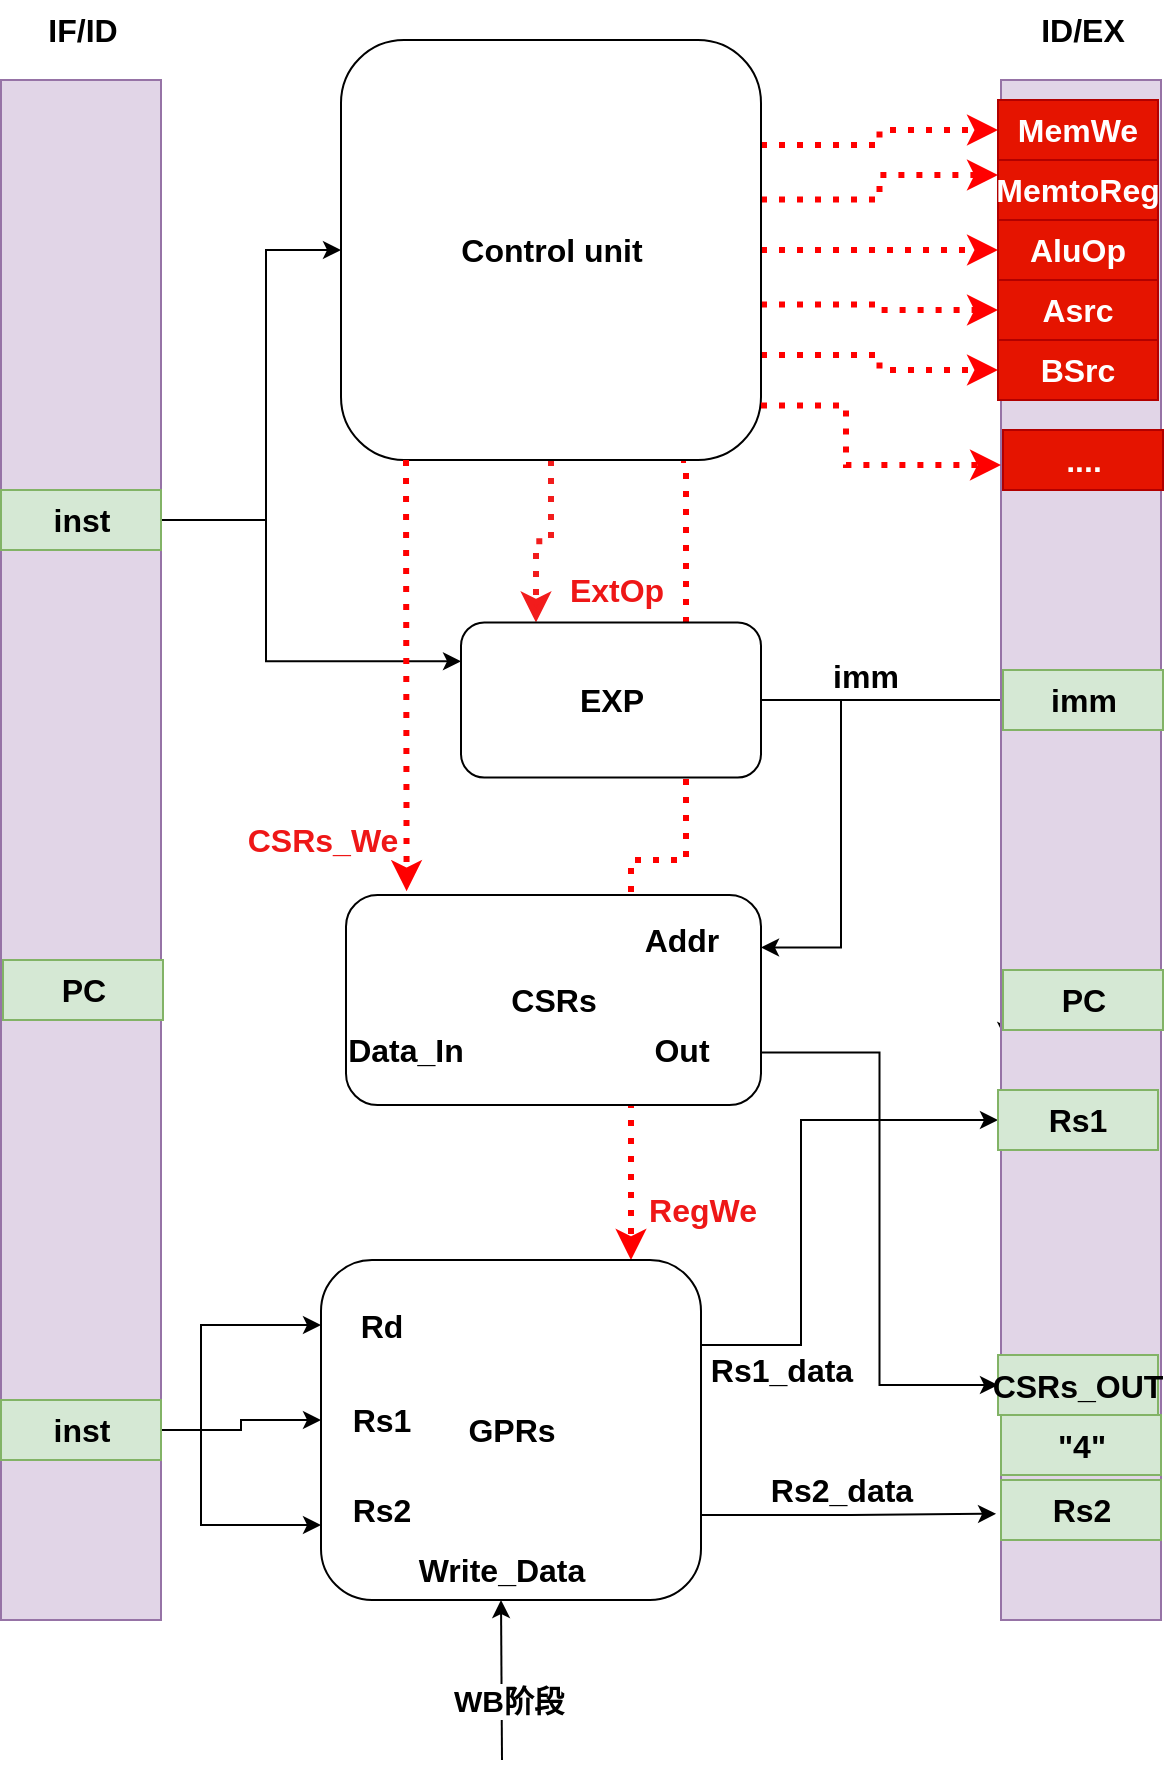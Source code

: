 <mxfile version="27.0.3">
  <diagram name="第 1 页" id="VOkIYmLCU_UH092S_XZs">
    <mxGraphModel dx="2296" dy="1251" grid="1" gridSize="10" guides="1" tooltips="1" connect="1" arrows="1" fold="1" page="1" pageScale="1" pageWidth="945" pageHeight="462" math="0" shadow="0">
      <root>
        <mxCell id="0" />
        <mxCell id="1" parent="0" />
        <mxCell id="xZLbCJLQWq1B9pXjwHZI-57" style="edgeStyle=orthogonalEdgeStyle;rounded=0;orthogonalLoop=1;jettySize=auto;html=1;exitX=0.5;exitY=1;exitDx=0;exitDy=0;entryX=0.25;entryY=0;entryDx=0;entryDy=0;strokeColor=#f21c1c;fontSize=16;fontStyle=1;strokeWidth=3;dashed=1;dashPattern=1 2;movable=1;resizable=1;rotatable=1;deletable=1;editable=1;locked=0;connectable=1;" edge="1" parent="1" source="xZLbCJLQWq1B9pXjwHZI-64" target="xZLbCJLQWq1B9pXjwHZI-75">
          <mxGeometry relative="1" as="geometry">
            <mxPoint x="495" y="240" as="sourcePoint" />
          </mxGeometry>
        </mxCell>
        <mxCell id="xZLbCJLQWq1B9pXjwHZI-58" style="edgeStyle=orthogonalEdgeStyle;rounded=0;orthogonalLoop=1;jettySize=auto;html=1;exitX=0.75;exitY=1;exitDx=0;exitDy=0;exitPerimeter=0;entryX=0.75;entryY=0;entryDx=0;entryDy=0;dashed=1;dashPattern=1 2;strokeWidth=3;strokeColor=#FF0000;movable=1;resizable=1;rotatable=1;deletable=1;editable=1;locked=0;connectable=1;" edge="1" parent="1">
          <mxGeometry relative="1" as="geometry">
            <mxPoint x="557.5" y="230" as="sourcePoint" />
            <mxPoint x="532.5" y="630" as="targetPoint" />
            <Array as="points">
              <mxPoint x="560" y="230" />
              <mxPoint x="560" y="430" />
              <mxPoint x="533" y="430" />
            </Array>
          </mxGeometry>
        </mxCell>
        <mxCell id="xZLbCJLQWq1B9pXjwHZI-59" style="edgeStyle=orthogonalEdgeStyle;rounded=0;orthogonalLoop=1;jettySize=auto;html=1;exitX=1;exitY=0.25;exitDx=0;exitDy=0;exitPerimeter=0;entryX=0;entryY=0.5;entryDx=0;entryDy=0;dashed=1;dashPattern=1 2;strokeWidth=3;strokeColor=#FF0000;movable=1;resizable=1;rotatable=1;deletable=1;editable=1;locked=0;connectable=1;" edge="1" parent="1" source="xZLbCJLQWq1B9pXjwHZI-64" target="xZLbCJLQWq1B9pXjwHZI-84">
          <mxGeometry relative="1" as="geometry" />
        </mxCell>
        <mxCell id="xZLbCJLQWq1B9pXjwHZI-60" style="edgeStyle=orthogonalEdgeStyle;rounded=0;orthogonalLoop=1;jettySize=auto;html=1;exitX=1;exitY=0.38;exitDx=0;exitDy=0;exitPerimeter=0;entryX=0;entryY=0.25;entryDx=0;entryDy=0;dashed=1;dashPattern=1 2;strokeWidth=3;strokeColor=#FF0000;movable=1;resizable=1;rotatable=1;deletable=1;editable=1;locked=0;connectable=1;" edge="1" parent="1" source="xZLbCJLQWq1B9pXjwHZI-64" target="xZLbCJLQWq1B9pXjwHZI-85">
          <mxGeometry relative="1" as="geometry" />
        </mxCell>
        <mxCell id="xZLbCJLQWq1B9pXjwHZI-61" style="edgeStyle=orthogonalEdgeStyle;rounded=0;orthogonalLoop=1;jettySize=auto;html=1;exitX=1;exitY=0.5;exitDx=0;exitDy=0;exitPerimeter=0;entryX=0;entryY=0.5;entryDx=0;entryDy=0;dashed=1;dashPattern=1 2;strokeWidth=3;strokeColor=#FF0000;movable=1;resizable=1;rotatable=1;deletable=1;editable=1;locked=0;connectable=1;" edge="1" parent="1" source="xZLbCJLQWq1B9pXjwHZI-64" target="xZLbCJLQWq1B9pXjwHZI-86">
          <mxGeometry relative="1" as="geometry" />
        </mxCell>
        <mxCell id="xZLbCJLQWq1B9pXjwHZI-62" style="edgeStyle=orthogonalEdgeStyle;rounded=0;orthogonalLoop=1;jettySize=auto;html=1;exitX=1;exitY=0.63;exitDx=0;exitDy=0;exitPerimeter=0;entryX=0;entryY=0.5;entryDx=0;entryDy=0;dashed=1;dashPattern=1 2;strokeWidth=3;strokeColor=#FF0000;movable=1;resizable=1;rotatable=1;deletable=1;editable=1;locked=0;connectable=1;" edge="1" parent="1" source="xZLbCJLQWq1B9pXjwHZI-64" target="xZLbCJLQWq1B9pXjwHZI-103">
          <mxGeometry relative="1" as="geometry" />
        </mxCell>
        <mxCell id="xZLbCJLQWq1B9pXjwHZI-63" style="edgeStyle=orthogonalEdgeStyle;rounded=0;orthogonalLoop=1;jettySize=auto;html=1;exitX=1;exitY=0.75;exitDx=0;exitDy=0;exitPerimeter=0;entryX=0;entryY=0.5;entryDx=0;entryDy=0;dashed=1;dashPattern=1 2;strokeWidth=3;strokeColor=#FF0000;movable=1;resizable=1;rotatable=1;deletable=1;editable=1;locked=0;connectable=1;" edge="1" parent="1" source="xZLbCJLQWq1B9pXjwHZI-64" target="xZLbCJLQWq1B9pXjwHZI-104">
          <mxGeometry relative="1" as="geometry" />
        </mxCell>
        <mxCell id="xZLbCJLQWq1B9pXjwHZI-64" value="Control unit" style="rounded=1;whiteSpace=wrap;html=1;fontSize=16;points=[[0,0,0,0,0],[0,0.25,0,0,0],[0,0.5,0,0,0],[0,0.75,0,0,0],[0,1,0,0,0],[0.25,0,0,0,0],[0.25,1,0,0,0],[0.5,0,0,0,0],[0.5,1,0,0,0],[0.75,0,0,0,0],[0.75,1,0,0,0],[1,0,0,0,0],[1,0.13,0,0,0],[1,0.25,0,0,0],[1,0.38,0,0,0],[1,0.5,0,0,0],[1,0.63,0,0,0],[1,0.75,0,0,0],[1,0.87,0,0,0],[1,1,0,0,0]];fontStyle=1;movable=1;resizable=1;rotatable=1;deletable=1;editable=1;locked=0;connectable=1;" vertex="1" parent="1">
          <mxGeometry x="387.5" y="20" width="210" height="210" as="geometry" />
        </mxCell>
        <mxCell id="xZLbCJLQWq1B9pXjwHZI-65" style="edgeStyle=orthogonalEdgeStyle;rounded=0;orthogonalLoop=1;jettySize=auto;html=1;exitX=1;exitY=0.5;exitDx=0;exitDy=0;entryX=0;entryY=0.5;entryDx=0;entryDy=0;fontSize=16;fontStyle=1;movable=1;resizable=1;rotatable=1;deletable=1;editable=1;locked=0;connectable=1;" edge="1" parent="1" source="xZLbCJLQWq1B9pXjwHZI-90" target="xZLbCJLQWq1B9pXjwHZI-64">
          <mxGeometry relative="1" as="geometry">
            <Array as="points">
              <mxPoint x="350" y="260" />
              <mxPoint x="350" y="125" />
            </Array>
          </mxGeometry>
        </mxCell>
        <mxCell id="xZLbCJLQWq1B9pXjwHZI-66" style="edgeStyle=orthogonalEdgeStyle;rounded=0;orthogonalLoop=1;jettySize=auto;html=1;exitX=1;exitY=0.25;exitDx=0;exitDy=0;entryX=0;entryY=0.5;entryDx=0;entryDy=0;movable=1;resizable=1;rotatable=1;deletable=1;editable=1;locked=0;connectable=1;" edge="1" parent="1" source="xZLbCJLQWq1B9pXjwHZI-67" target="xZLbCJLQWq1B9pXjwHZI-82">
          <mxGeometry relative="1" as="geometry">
            <Array as="points">
              <mxPoint x="617.5" y="673" />
              <mxPoint x="617.5" y="560" />
            </Array>
          </mxGeometry>
        </mxCell>
        <mxCell id="xZLbCJLQWq1B9pXjwHZI-67" value="GPRs" style="rounded=1;whiteSpace=wrap;html=1;fontSize=16;fontStyle=1;movable=1;resizable=1;rotatable=1;deletable=1;editable=1;locked=0;connectable=1;" vertex="1" parent="1">
          <mxGeometry x="377.5" y="630" width="190" height="170" as="geometry" />
        </mxCell>
        <mxCell id="xZLbCJLQWq1B9pXjwHZI-68" value="Rd" style="text;html=1;align=center;verticalAlign=middle;whiteSpace=wrap;rounded=0;fontSize=16;fontStyle=1;movable=1;resizable=1;rotatable=1;deletable=1;editable=1;locked=0;connectable=1;" vertex="1" parent="1">
          <mxGeometry x="377.5" y="647.5" width="60" height="30" as="geometry" />
        </mxCell>
        <mxCell id="xZLbCJLQWq1B9pXjwHZI-69" value="Rs1" style="text;html=1;align=center;verticalAlign=middle;whiteSpace=wrap;rounded=0;fontSize=16;fontStyle=1;movable=1;resizable=1;rotatable=1;deletable=1;editable=1;locked=0;connectable=1;" vertex="1" parent="1">
          <mxGeometry x="377.5" y="695" width="60" height="30" as="geometry" />
        </mxCell>
        <mxCell id="xZLbCJLQWq1B9pXjwHZI-70" value="Rs2" style="text;html=1;align=center;verticalAlign=middle;whiteSpace=wrap;rounded=0;fontSize=16;fontStyle=1;movable=1;resizable=1;rotatable=1;deletable=1;editable=1;locked=0;connectable=1;" vertex="1" parent="1">
          <mxGeometry x="377.5" y="740" width="60" height="30" as="geometry" />
        </mxCell>
        <mxCell id="xZLbCJLQWq1B9pXjwHZI-71" value="Rs2_data" style="text;html=1;align=center;verticalAlign=middle;whiteSpace=wrap;rounded=0;fontSize=16;fontStyle=1;movable=1;resizable=1;rotatable=1;deletable=1;editable=1;locked=0;connectable=1;" vertex="1" parent="1">
          <mxGeometry x="607.5" y="730" width="60" height="30" as="geometry" />
        </mxCell>
        <mxCell id="xZLbCJLQWq1B9pXjwHZI-72" value="Rs1_data" style="text;html=1;align=center;verticalAlign=middle;whiteSpace=wrap;rounded=0;fontSize=16;fontStyle=1;movable=1;resizable=1;rotatable=1;deletable=1;editable=1;locked=0;connectable=1;" vertex="1" parent="1">
          <mxGeometry x="577.5" y="670" width="60" height="30" as="geometry" />
        </mxCell>
        <mxCell id="xZLbCJLQWq1B9pXjwHZI-73" style="edgeStyle=orthogonalEdgeStyle;rounded=0;orthogonalLoop=1;jettySize=auto;html=1;exitX=1;exitY=0.5;exitDx=0;exitDy=0;fontSize=16;entryX=0;entryY=0.5;entryDx=0;entryDy=0;fontStyle=1;movable=1;resizable=1;rotatable=1;deletable=1;editable=1;locked=0;connectable=1;" edge="1" parent="1" source="xZLbCJLQWq1B9pXjwHZI-75">
          <mxGeometry relative="1" as="geometry">
            <mxPoint x="720" y="520" as="targetPoint" />
          </mxGeometry>
        </mxCell>
        <mxCell id="xZLbCJLQWq1B9pXjwHZI-74" style="edgeStyle=orthogonalEdgeStyle;rounded=0;orthogonalLoop=1;jettySize=auto;html=1;exitX=1;exitY=0.5;exitDx=0;exitDy=0;entryX=1;entryY=0.25;entryDx=0;entryDy=0;movable=1;resizable=1;rotatable=1;deletable=1;editable=1;locked=0;connectable=1;" edge="1" parent="1" source="xZLbCJLQWq1B9pXjwHZI-75" target="xZLbCJLQWq1B9pXjwHZI-95">
          <mxGeometry relative="1" as="geometry">
            <Array as="points">
              <mxPoint x="637.5" y="350" />
              <mxPoint x="637.5" y="474" />
            </Array>
          </mxGeometry>
        </mxCell>
        <mxCell id="xZLbCJLQWq1B9pXjwHZI-75" value="EXP" style="rounded=1;whiteSpace=wrap;html=1;fontSize=16;fontStyle=1;movable=1;resizable=1;rotatable=1;deletable=1;editable=1;locked=0;connectable=1;" vertex="1" parent="1">
          <mxGeometry x="447.5" y="311.25" width="150" height="77.5" as="geometry" />
        </mxCell>
        <mxCell id="xZLbCJLQWq1B9pXjwHZI-76" value="ExtOp" style="text;html=1;align=center;verticalAlign=middle;resizable=1;points=[];autosize=1;strokeColor=none;fillColor=none;fontColor=#ee1717;fontSize=16;fontStyle=1;movable=1;rotatable=1;deletable=1;editable=1;locked=0;connectable=1;" vertex="1" parent="1">
          <mxGeometry x="490" y="280" width="70" height="30" as="geometry" />
        </mxCell>
        <mxCell id="xZLbCJLQWq1B9pXjwHZI-77" value="imm" style="text;html=1;align=center;verticalAlign=middle;whiteSpace=wrap;rounded=0;fontSize=16;fontStyle=1;movable=1;resizable=1;rotatable=1;deletable=1;editable=1;locked=0;connectable=1;" vertex="1" parent="1">
          <mxGeometry x="620" y="322.5" width="60" height="30" as="geometry" />
        </mxCell>
        <mxCell id="xZLbCJLQWq1B9pXjwHZI-78" style="edgeStyle=orthogonalEdgeStyle;rounded=0;orthogonalLoop=1;jettySize=auto;html=1;exitX=1;exitY=0.5;exitDx=0;exitDy=0;entryX=0;entryY=0.25;entryDx=0;entryDy=0;fontSize=16;fontStyle=1;movable=1;resizable=1;rotatable=1;deletable=1;editable=1;locked=0;connectable=1;" edge="1" parent="1" source="xZLbCJLQWq1B9pXjwHZI-90" target="xZLbCJLQWq1B9pXjwHZI-75">
          <mxGeometry relative="1" as="geometry">
            <Array as="points">
              <mxPoint x="350" y="260" />
              <mxPoint x="350" y="331" />
            </Array>
          </mxGeometry>
        </mxCell>
        <mxCell id="xZLbCJLQWq1B9pXjwHZI-79" value="" style="rounded=0;whiteSpace=wrap;html=1;fontSize=16;fillColor=#e1d5e7;strokeColor=#9673a6;container=0;fontStyle=1;movable=1;resizable=1;rotatable=1;deletable=1;editable=1;locked=0;connectable=1;" vertex="1" parent="1">
          <mxGeometry x="717.5" y="40" width="80" height="770" as="geometry" />
        </mxCell>
        <mxCell id="xZLbCJLQWq1B9pXjwHZI-80" value="ID/EX" style="text;html=1;align=center;verticalAlign=middle;resizable=1;points=[];autosize=1;strokeColor=none;fillColor=none;fontSize=16;container=0;fontStyle=1;movable=1;rotatable=1;deletable=1;editable=1;locked=0;connectable=1;" vertex="1" parent="1">
          <mxGeometry x="722.5" width="70" height="30" as="geometry" />
        </mxCell>
        <mxCell id="xZLbCJLQWq1B9pXjwHZI-81" value="imm" style="rounded=0;whiteSpace=wrap;html=1;fontSize=16;fillColor=#d5e8d4;strokeColor=#82b366;container=0;fontStyle=1;movable=1;resizable=1;rotatable=1;deletable=1;editable=1;locked=0;connectable=1;" vertex="1" parent="1">
          <mxGeometry x="718.5" y="335" width="80" height="30" as="geometry" />
        </mxCell>
        <mxCell id="xZLbCJLQWq1B9pXjwHZI-82" value="Rs1" style="rounded=0;whiteSpace=wrap;html=1;fontSize=16;fillColor=#d5e8d4;strokeColor=#82b366;container=0;fontStyle=1;movable=1;resizable=1;rotatable=1;deletable=1;editable=1;locked=0;connectable=1;" vertex="1" parent="1">
          <mxGeometry x="716" y="545" width="80" height="30" as="geometry" />
        </mxCell>
        <mxCell id="xZLbCJLQWq1B9pXjwHZI-83" value="PC" style="rounded=0;whiteSpace=wrap;html=1;fontSize=16;fillColor=#d5e8d4;strokeColor=#82b366;container=0;fontStyle=1;movable=1;resizable=1;rotatable=1;deletable=1;editable=1;locked=0;connectable=1;" vertex="1" parent="1">
          <mxGeometry x="718.5" y="485" width="80" height="30" as="geometry" />
        </mxCell>
        <mxCell id="xZLbCJLQWq1B9pXjwHZI-84" value="&lt;span style=&quot;font-size: 16px;&quot;&gt;&lt;font style=&quot;font-size: 16px;&quot;&gt;MemWe&lt;/font&gt;&lt;/span&gt;" style="rounded=0;whiteSpace=wrap;html=1;fillColor=#e51400;strokeColor=#B20000;fontColor=#ffffff;fontSize=16;fontStyle=1;movable=1;resizable=1;rotatable=1;deletable=1;editable=1;locked=0;connectable=1;" vertex="1" parent="1">
          <mxGeometry x="716" y="50" width="80" height="30" as="geometry" />
        </mxCell>
        <mxCell id="xZLbCJLQWq1B9pXjwHZI-85" value="MemtoReg" style="rounded=0;whiteSpace=wrap;html=1;fillColor=#e51400;strokeColor=#B20000;fontColor=#ffffff;fontSize=16;fontStyle=1;movable=1;resizable=1;rotatable=1;deletable=1;editable=1;locked=0;connectable=1;" vertex="1" parent="1">
          <mxGeometry x="716" y="80" width="80" height="30" as="geometry" />
        </mxCell>
        <mxCell id="xZLbCJLQWq1B9pXjwHZI-86" value="&lt;span style=&quot;font-size: 16px;&quot;&gt;&lt;font style=&quot;font-size: 16px;&quot;&gt;AluOp&lt;/font&gt;&lt;/span&gt;" style="rounded=0;whiteSpace=wrap;html=1;fillColor=#e51400;strokeColor=#B20000;fontColor=#ffffff;fontSize=16;fontStyle=1;movable=1;resizable=1;rotatable=1;deletable=1;editable=1;locked=0;connectable=1;" vertex="1" parent="1">
          <mxGeometry x="716" y="110" width="80" height="30" as="geometry" />
        </mxCell>
        <mxCell id="xZLbCJLQWq1B9pXjwHZI-87" value="RegWe" style="text;html=1;align=center;verticalAlign=middle;resizable=1;points=[];autosize=1;strokeColor=none;fillColor=none;fontColor=#ee1717;fontSize=16;fontStyle=1;movable=1;rotatable=1;deletable=1;editable=1;locked=0;connectable=1;" vertex="1" parent="1">
          <mxGeometry x="527.5" y="590" width="80" height="30" as="geometry" />
        </mxCell>
        <mxCell id="xZLbCJLQWq1B9pXjwHZI-88" value="Write_Data" style="text;html=1;align=center;verticalAlign=middle;whiteSpace=wrap;rounded=0;fontSize=16;fontStyle=1;movable=1;resizable=1;rotatable=1;deletable=1;editable=1;locked=0;connectable=1;" vertex="1" parent="1">
          <mxGeometry x="437.5" y="770" width="60" height="30" as="geometry" />
        </mxCell>
        <mxCell id="xZLbCJLQWq1B9pXjwHZI-89" value="" style="rounded=0;whiteSpace=wrap;html=1;fontSize=16;fillColor=#e1d5e7;strokeColor=#9673a6;container=0;fontStyle=1;movable=1;resizable=1;rotatable=1;deletable=1;editable=1;locked=0;connectable=1;" vertex="1" parent="1">
          <mxGeometry x="217.5" y="40" width="80" height="770" as="geometry" />
        </mxCell>
        <mxCell id="xZLbCJLQWq1B9pXjwHZI-90" value="inst" style="rounded=0;whiteSpace=wrap;html=1;fontSize=16;fillColor=#d5e8d4;strokeColor=#82b366;container=0;fontStyle=1;movable=1;resizable=1;rotatable=1;deletable=1;editable=1;locked=0;connectable=1;" vertex="1" parent="1">
          <mxGeometry x="217.5" y="245" width="80" height="30" as="geometry" />
        </mxCell>
        <mxCell id="xZLbCJLQWq1B9pXjwHZI-91" value="IF/ID" style="text;html=1;align=center;verticalAlign=middle;resizable=1;points=[];autosize=1;strokeColor=none;fillColor=none;fontSize=16;container=0;fontStyle=1;movable=1;rotatable=1;deletable=1;editable=1;locked=0;connectable=1;" vertex="1" parent="1">
          <mxGeometry x="227.5" width="60" height="30" as="geometry" />
        </mxCell>
        <mxCell id="xZLbCJLQWq1B9pXjwHZI-92" value="PC" style="rounded=0;whiteSpace=wrap;html=1;fontSize=16;fillColor=#d5e8d4;strokeColor=#82b366;container=0;fontStyle=1;movable=1;resizable=1;rotatable=1;deletable=1;editable=1;locked=0;connectable=1;" vertex="1" parent="1">
          <mxGeometry x="218.5" y="480" width="80" height="30" as="geometry" />
        </mxCell>
        <mxCell id="xZLbCJLQWq1B9pXjwHZI-93" style="edgeStyle=orthogonalEdgeStyle;rounded=0;orthogonalLoop=1;jettySize=auto;html=1;exitX=1;exitY=0.75;exitDx=0;exitDy=0;entryX=-0.031;entryY=0.931;entryDx=0;entryDy=0;entryPerimeter=0;movable=1;resizable=1;rotatable=1;deletable=1;editable=1;locked=0;connectable=1;" edge="1" parent="1" source="xZLbCJLQWq1B9pXjwHZI-67" target="xZLbCJLQWq1B9pXjwHZI-79">
          <mxGeometry relative="1" as="geometry" />
        </mxCell>
        <mxCell id="xZLbCJLQWq1B9pXjwHZI-94" style="edgeStyle=orthogonalEdgeStyle;rounded=0;orthogonalLoop=1;jettySize=auto;html=1;exitX=1;exitY=0.75;exitDx=0;exitDy=0;entryX=0;entryY=0.5;entryDx=0;entryDy=0;movable=1;resizable=1;rotatable=1;deletable=1;editable=1;locked=0;connectable=1;" edge="1" parent="1" source="xZLbCJLQWq1B9pXjwHZI-95" target="xZLbCJLQWq1B9pXjwHZI-98">
          <mxGeometry relative="1" as="geometry" />
        </mxCell>
        <mxCell id="xZLbCJLQWq1B9pXjwHZI-95" value="&lt;font style=&quot;font-size: 16px;&quot;&gt;&lt;b&gt;CSRs&lt;/b&gt;&lt;/font&gt;" style="rounded=1;whiteSpace=wrap;html=1;movable=1;resizable=1;rotatable=1;deletable=1;editable=1;locked=0;connectable=1;" vertex="1" parent="1">
          <mxGeometry x="390" y="447.5" width="207.5" height="105" as="geometry" />
        </mxCell>
        <mxCell id="xZLbCJLQWq1B9pXjwHZI-96" value="Addr" style="text;html=1;align=center;verticalAlign=middle;whiteSpace=wrap;rounded=0;fontSize=16;fontStyle=1;movable=1;resizable=1;rotatable=1;deletable=1;editable=1;locked=0;connectable=1;" vertex="1" parent="1">
          <mxGeometry x="527.5" y="455" width="60" height="30" as="geometry" />
        </mxCell>
        <mxCell id="xZLbCJLQWq1B9pXjwHZI-97" value="Out" style="text;html=1;align=center;verticalAlign=middle;whiteSpace=wrap;rounded=0;fontSize=16;fontStyle=1;movable=1;resizable=1;rotatable=1;deletable=1;editable=1;locked=0;connectable=1;" vertex="1" parent="1">
          <mxGeometry x="527.5" y="510" width="60" height="30" as="geometry" />
        </mxCell>
        <mxCell id="xZLbCJLQWq1B9pXjwHZI-98" value="CSRs_OUT" style="rounded=0;whiteSpace=wrap;html=1;fontSize=16;fillColor=#d5e8d4;strokeColor=#82b366;container=0;fontStyle=1;movable=1;resizable=1;rotatable=1;deletable=1;editable=1;locked=0;connectable=1;" vertex="1" parent="1">
          <mxGeometry x="716" y="677.5" width="80" height="30" as="geometry" />
        </mxCell>
        <mxCell id="xZLbCJLQWq1B9pXjwHZI-99" value="Rs2" style="rounded=0;whiteSpace=wrap;html=1;fontSize=16;fillColor=#d5e8d4;strokeColor=#82b366;container=0;fontStyle=1;movable=1;resizable=1;rotatable=1;deletable=1;editable=1;locked=0;connectable=1;" vertex="1" parent="1">
          <mxGeometry x="717.5" y="740" width="80" height="30" as="geometry" />
        </mxCell>
        <mxCell id="xZLbCJLQWq1B9pXjwHZI-100" value="Data_In" style="text;html=1;align=center;verticalAlign=middle;whiteSpace=wrap;rounded=0;fontSize=16;fontStyle=1;movable=1;resizable=1;rotatable=1;deletable=1;editable=1;locked=0;connectable=1;" vertex="1" parent="1">
          <mxGeometry x="390" y="510" width="60" height="30" as="geometry" />
        </mxCell>
        <mxCell id="xZLbCJLQWq1B9pXjwHZI-101" style="edgeStyle=orthogonalEdgeStyle;rounded=0;orthogonalLoop=1;jettySize=auto;html=1;entryX=0.146;entryY=-0.018;entryDx=0;entryDy=0;entryPerimeter=0;dashed=1;dashPattern=1 2;strokeWidth=3;strokeColor=#FF0000;movable=1;resizable=1;rotatable=1;deletable=1;editable=1;locked=0;connectable=1;" edge="1" parent="1" target="xZLbCJLQWq1B9pXjwHZI-95">
          <mxGeometry relative="1" as="geometry">
            <Array as="points">
              <mxPoint x="420.5" y="230" />
            </Array>
            <mxPoint x="420" y="230" as="sourcePoint" />
          </mxGeometry>
        </mxCell>
        <mxCell id="xZLbCJLQWq1B9pXjwHZI-102" value="CSRs_We" style="text;html=1;align=center;verticalAlign=middle;resizable=1;points=[];autosize=1;strokeColor=none;fillColor=none;fontColor=#ee1717;fontSize=16;fontStyle=1;movable=1;rotatable=1;deletable=1;editable=1;locked=0;connectable=1;" vertex="1" parent="1">
          <mxGeometry x="327.5" y="405" width="100" height="30" as="geometry" />
        </mxCell>
        <mxCell id="xZLbCJLQWq1B9pXjwHZI-103" value="Asrc" style="rounded=0;whiteSpace=wrap;html=1;fillColor=#e51400;strokeColor=#B20000;fontColor=#ffffff;fontSize=16;fontStyle=1;movable=1;resizable=1;rotatable=1;deletable=1;editable=1;locked=0;connectable=1;" vertex="1" parent="1">
          <mxGeometry x="716" y="140" width="80" height="30" as="geometry" />
        </mxCell>
        <mxCell id="xZLbCJLQWq1B9pXjwHZI-104" value="BSrc" style="rounded=0;whiteSpace=wrap;html=1;fillColor=#e51400;strokeColor=#B20000;fontColor=#ffffff;fontSize=16;fontStyle=1;movable=1;resizable=1;rotatable=1;deletable=1;editable=1;locked=0;connectable=1;" vertex="1" parent="1">
          <mxGeometry x="716" y="170" width="80" height="30" as="geometry" />
        </mxCell>
        <mxCell id="xZLbCJLQWq1B9pXjwHZI-105" value="&quot;4&quot;" style="rounded=0;whiteSpace=wrap;html=1;fontSize=16;fillColor=#d5e8d4;strokeColor=#82b366;container=0;fontStyle=1;movable=1;resizable=1;rotatable=1;deletable=1;editable=1;locked=0;connectable=1;" vertex="1" parent="1">
          <mxGeometry x="717.5" y="707.5" width="80" height="30" as="geometry" />
        </mxCell>
        <mxCell id="xZLbCJLQWq1B9pXjwHZI-106" style="edgeStyle=orthogonalEdgeStyle;rounded=0;orthogonalLoop=1;jettySize=auto;html=1;exitX=1;exitY=0.5;exitDx=0;exitDy=0;entryX=0;entryY=0.5;entryDx=0;entryDy=0;movable=1;resizable=1;rotatable=1;deletable=1;editable=1;locked=0;connectable=1;" edge="1" parent="1" source="xZLbCJLQWq1B9pXjwHZI-109" target="xZLbCJLQWq1B9pXjwHZI-68">
          <mxGeometry relative="1" as="geometry">
            <Array as="points">
              <mxPoint x="317.5" y="715" />
              <mxPoint x="317.5" y="663" />
            </Array>
          </mxGeometry>
        </mxCell>
        <mxCell id="xZLbCJLQWq1B9pXjwHZI-107" style="edgeStyle=orthogonalEdgeStyle;rounded=0;orthogonalLoop=1;jettySize=auto;html=1;exitX=1;exitY=0.5;exitDx=0;exitDy=0;entryX=0;entryY=0.5;entryDx=0;entryDy=0;movable=1;resizable=1;rotatable=1;deletable=1;editable=1;locked=0;connectable=1;" edge="1" parent="1" source="xZLbCJLQWq1B9pXjwHZI-109" target="xZLbCJLQWq1B9pXjwHZI-69">
          <mxGeometry relative="1" as="geometry" />
        </mxCell>
        <mxCell id="xZLbCJLQWq1B9pXjwHZI-108" style="edgeStyle=orthogonalEdgeStyle;rounded=0;orthogonalLoop=1;jettySize=auto;html=1;exitX=1;exitY=0.5;exitDx=0;exitDy=0;entryX=0;entryY=0.75;entryDx=0;entryDy=0;movable=1;resizable=1;rotatable=1;deletable=1;editable=1;locked=0;connectable=1;" edge="1" parent="1" source="xZLbCJLQWq1B9pXjwHZI-109" target="xZLbCJLQWq1B9pXjwHZI-70">
          <mxGeometry relative="1" as="geometry">
            <Array as="points">
              <mxPoint x="317.5" y="715" />
              <mxPoint x="317.5" y="763" />
            </Array>
          </mxGeometry>
        </mxCell>
        <mxCell id="xZLbCJLQWq1B9pXjwHZI-109" value="inst" style="rounded=0;whiteSpace=wrap;html=1;fontSize=16;fillColor=#d5e8d4;strokeColor=#82b366;container=0;fontStyle=1;movable=1;resizable=1;rotatable=1;deletable=1;editable=1;locked=0;connectable=1;" vertex="1" parent="1">
          <mxGeometry x="217.5" y="700" width="80" height="30" as="geometry" />
        </mxCell>
        <mxCell id="xZLbCJLQWq1B9pXjwHZI-110" value="" style="endArrow=classic;html=1;rounded=0;entryX=0.5;entryY=1;entryDx=0;entryDy=0;" edge="1" parent="1" target="xZLbCJLQWq1B9pXjwHZI-88">
          <mxGeometry width="50" height="50" relative="1" as="geometry">
            <mxPoint x="468" y="880" as="sourcePoint" />
            <mxPoint x="498" y="830" as="targetPoint" />
          </mxGeometry>
        </mxCell>
        <mxCell id="xZLbCJLQWq1B9pXjwHZI-111" value="WB阶段" style="edgeLabel;html=1;align=center;verticalAlign=middle;resizable=0;points=[];fontStyle=1;fontSize=15;" vertex="1" connectable="0" parent="xZLbCJLQWq1B9pXjwHZI-110">
          <mxGeometry x="-0.253" y="-3" relative="1" as="geometry">
            <mxPoint as="offset" />
          </mxGeometry>
        </mxCell>
        <mxCell id="xZLbCJLQWq1B9pXjwHZI-112" style="edgeStyle=orthogonalEdgeStyle;rounded=0;orthogonalLoop=1;jettySize=auto;html=1;exitX=1;exitY=0.87;exitDx=0;exitDy=0;exitPerimeter=0;entryX=0;entryY=0.25;entryDx=0;entryDy=0;dashed=1;dashPattern=1 2;strokeWidth=3;strokeColor=#FF0000;movable=1;resizable=1;rotatable=1;deletable=1;editable=1;locked=0;connectable=1;" edge="1" parent="1" source="xZLbCJLQWq1B9pXjwHZI-64" target="xZLbCJLQWq1B9pXjwHZI-79">
          <mxGeometry relative="1" as="geometry">
            <mxPoint x="587.5" y="234" as="sourcePoint" />
            <mxPoint x="705.5" y="241" as="targetPoint" />
            <Array as="points">
              <mxPoint x="640" y="203" />
              <mxPoint x="640" y="233" />
            </Array>
          </mxGeometry>
        </mxCell>
        <mxCell id="xZLbCJLQWq1B9pXjwHZI-113" value="...." style="rounded=0;whiteSpace=wrap;html=1;fillColor=#e51400;strokeColor=#B20000;fontColor=#ffffff;fontSize=16;fontStyle=1;movable=1;resizable=1;rotatable=1;deletable=1;editable=1;locked=0;connectable=1;" vertex="1" parent="1">
          <mxGeometry x="718.5" y="215" width="80" height="30" as="geometry" />
        </mxCell>
      </root>
    </mxGraphModel>
  </diagram>
</mxfile>
